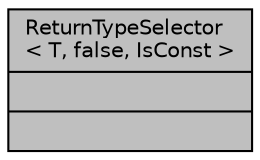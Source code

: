 digraph "ReturnTypeSelector&lt; T, false, IsConst &gt;"
{
  edge [fontname="Helvetica",fontsize="10",labelfontname="Helvetica",labelfontsize="10"];
  node [fontname="Helvetica",fontsize="10",shape=record];
  Node769 [label="{ReturnTypeSelector\l\< T, false, IsConst \>\n||}",height=0.2,width=0.4,color="black", fillcolor="grey75", style="filled", fontcolor="black"];
}
